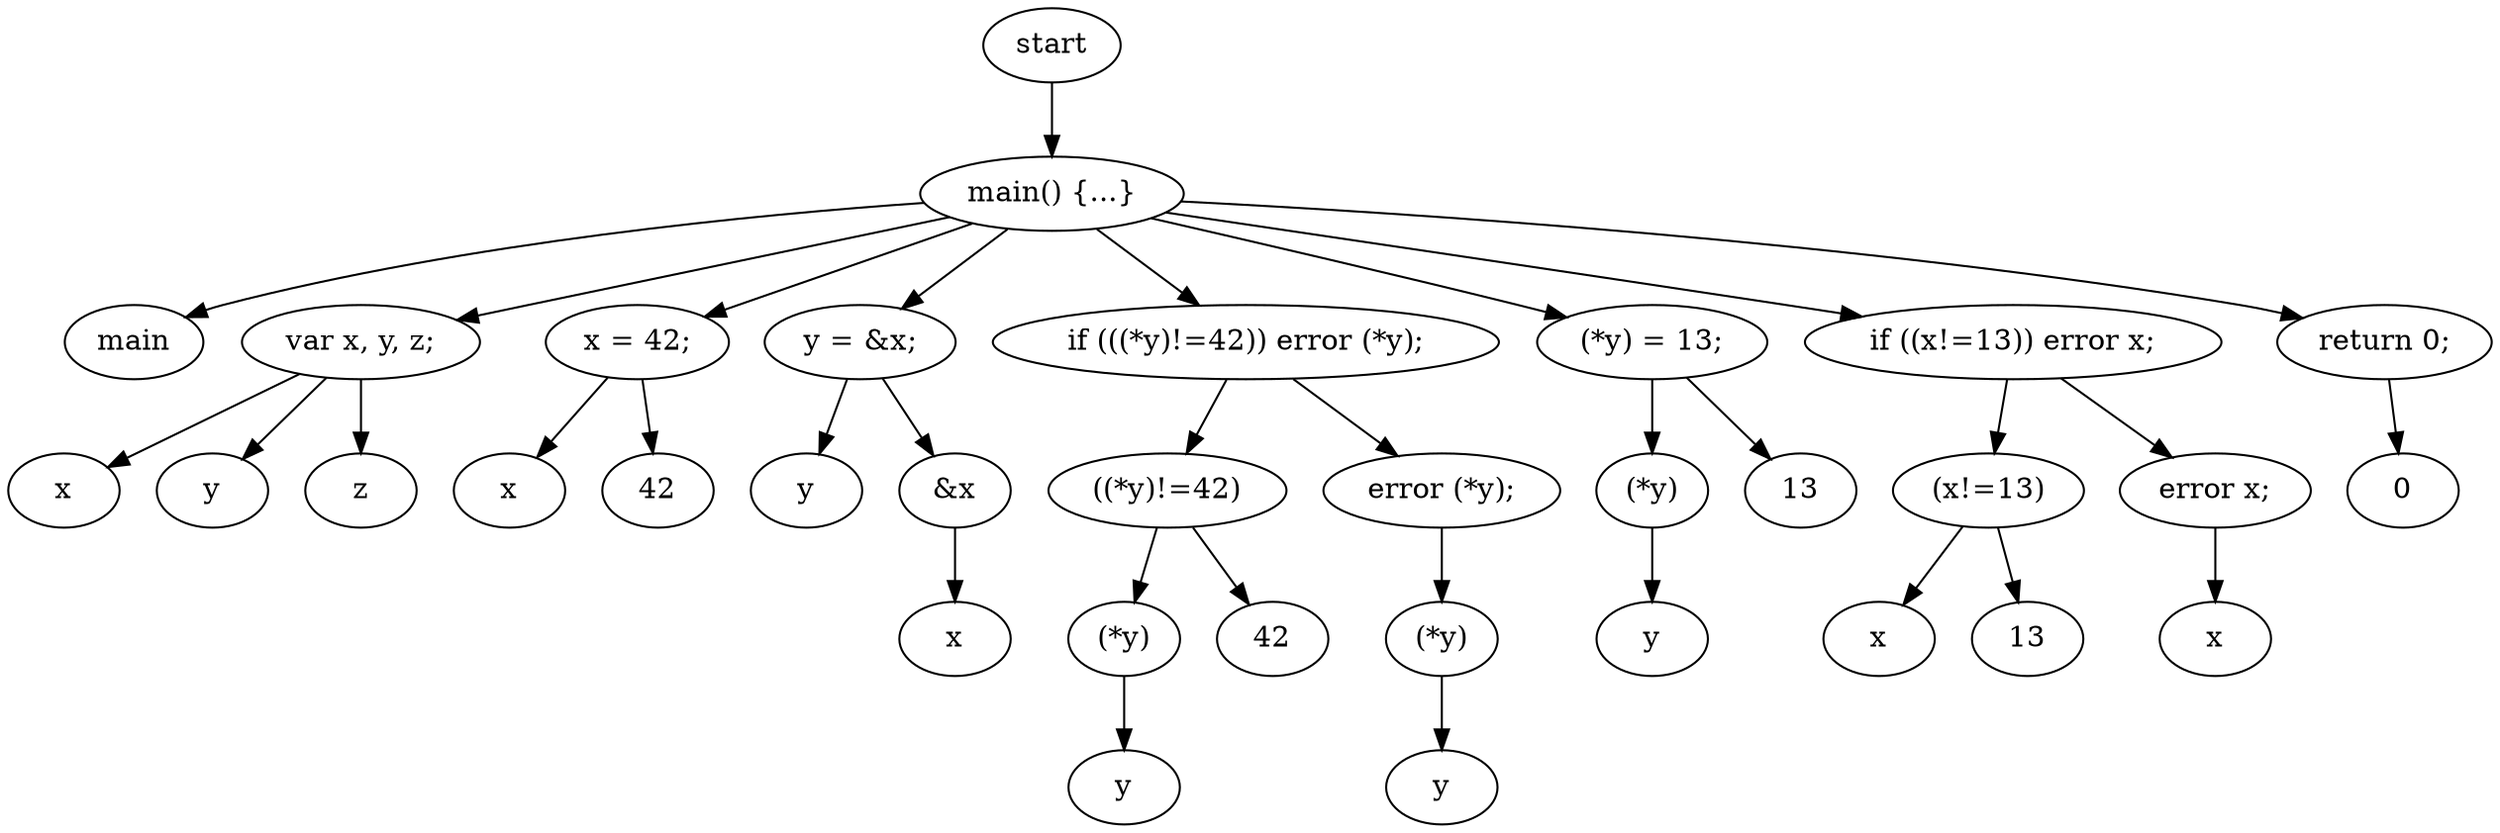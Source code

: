 digraph {
  rankdir = TB;

  "v0" [label = "start"];
  "v1" [label = "main() {...}"];
  "v0" -> "v1";
  "v2" [label = "main"];
  "v1" -> "v2";
  "v3" [label = "var x, y, z;"];
  "v1" -> "v3";
  "v4" [label = "x"];
  "v3" -> "v4";
  "v5" [label = "y"];
  "v3" -> "v5";
  "v6" [label = "z"];
  "v3" -> "v6";
  "v7" [label = "x = 42;"];
  "v1" -> "v7";
  "v8" [label = "x"];
  "v7" -> "v8";
  "v9" [label = "42"];
  "v7" -> "v9";
  "v10" [label = "y = &x;"];
  "v1" -> "v10";
  "v11" [label = "y"];
  "v10" -> "v11";
  "v12" [label = "&x"];
  "v10" -> "v12";
  "v13" [label = "x"];
  "v12" -> "v13";
  "v14" [label = "if (((*y)!=42)) error (*y);"];
  "v1" -> "v14";
  "v15" [label = "((*y)!=42)"];
  "v14" -> "v15";
  "v16" [label = "(*y)"];
  "v15" -> "v16";
  "v17" [label = "y"];
  "v16" -> "v17";
  "v18" [label = "42"];
  "v15" -> "v18";
  "v19" [label = "error (*y);"];
  "v14" -> "v19";
  "v20" [label = "(*y)"];
  "v19" -> "v20";
  "v21" [label = "y"];
  "v20" -> "v21";
  "v22" [label = "(*y) = 13;"];
  "v1" -> "v22";
  "v23" [label = "(*y)"];
  "v22" -> "v23";
  "v24" [label = "y"];
  "v23" -> "v24";
  "v25" [label = "13"];
  "v22" -> "v25";
  "v26" [label = "if ((x!=13)) error x;"];
  "v1" -> "v26";
  "v27" [label = "(x!=13)"];
  "v26" -> "v27";
  "v28" [label = "x"];
  "v27" -> "v28";
  "v29" [label = "13"];
  "v27" -> "v29";
  "v30" [label = "error x;"];
  "v26" -> "v30";
  "v31" [label = "x"];
  "v30" -> "v31";
  "v32" [label = "return 0;"];
  "v1" -> "v32";
  "v33" [label = "0"];
  "v32" -> "v33";
}